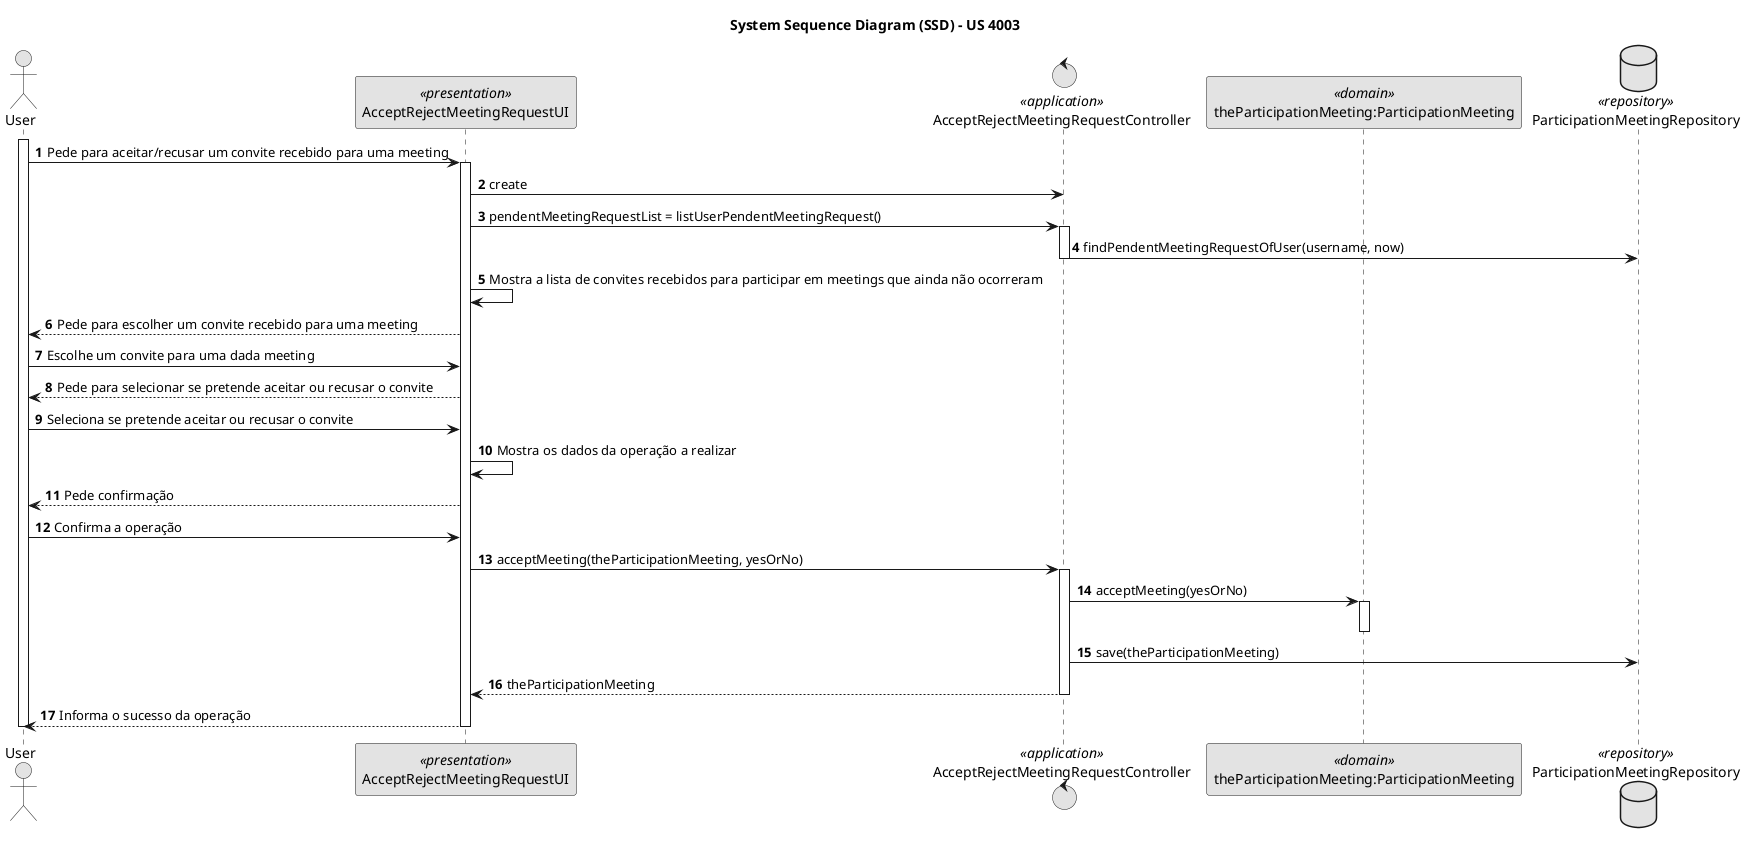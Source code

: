 @startuml
skinparam monochrome true
skinparam packageStyle rectangle
skinparam shadowing false

title System Sequence Diagram (SSD) - US 4003
autonumber

actor "User" as User
participant AcceptRejectMeetingRequestUI as ui <<presentation>>
control AcceptRejectMeetingRequestController as controller <<application>>
participant "theParticipationMeeting:ParticipationMeeting" as participationMeeting <<domain>>
database ParticipationMeetingRepository as participationMeetingRepository <<repository>>

activate User

    User -> ui : Pede para aceitar/recusar um convite recebido para uma meeting
    activate ui
        ui -> controller : create

        ui -> controller : pendentMeetingRequestList = listUserPendentMeetingRequest()
        activate controller
                    controller -> participationMeetingRepository : findPendentMeetingRequestOfUser(username, now)
                deactivate controller

        ui -> ui : Mostra a lista de convites recebidos para participar em meetings que ainda não ocorreram

        ui --> User : Pede para escolher um convite recebido para uma meeting

        User -> ui : Escolhe um convite para uma dada meeting
        ui --> User : Pede para selecionar se pretende aceitar ou recusar o convite

        User -> ui : Seleciona se pretende aceitar ou recusar o convite
        ui -> ui : Mostra os dados da operação a realizar
        ui --> User : Pede confirmação

        User -> ui : Confirma a operação

        ui -> controller : acceptMeeting(theParticipationMeeting, yesOrNo)
        activate controller
            controller -> participationMeeting : acceptMeeting(yesOrNo)
            activate participationMeeting
            deactivate participationMeeting
            controller -> participationMeetingRepository : save(theParticipationMeeting)
            controller --> ui : theParticipationMeeting
        deactivate controller

        ui --> User : Informa o sucesso da operação
    deactivate ui

deactivate User

@enduml